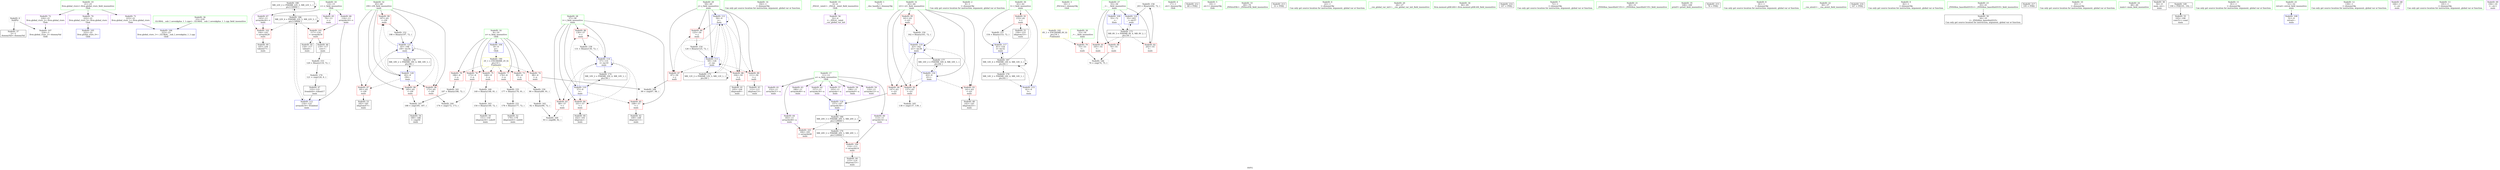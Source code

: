 digraph "SVFG" {
	label="SVFG";

	Node0x55e6ee395c10 [shape=record,color=grey,label="{NodeID: 0\nNullPtr}"];
	Node0x55e6ee395c10 -> Node0x55e6ee3ae980[style=solid];
	Node0x55e6ee395c10 -> Node0x55e6ee3afc50[style=solid];
	Node0x55e6ee3c07d0 [shape=record,color=black,label="{NodeID: 180\nMR_22V_2 = PHI(MR_22V_3, MR_22V_1, )\npts\{150000 \}\n}"];
	Node0x55e6ee3c07d0 -> Node0x55e6ee3af7b0[style=dashed];
	Node0x55e6ee3c07d0 -> Node0x55e6ee3c07d0[style=dashed];
	Node0x55e6ee3c07d0 -> Node0x55e6ee3c25d0[style=dashed];
	Node0x55e6ee3af3a0 [shape=record,color=red,label="{NodeID: 97\n181\<--65\n\<--i39\nmain\n}"];
	Node0x55e6ee3af3a0 -> Node0x55e6ee3b0700[style=solid];
	Node0x55e6ee396b00 [shape=record,color=green,label="{NodeID: 14\n192\<--1\n\<--dummyObj\nCan only get source location for instruction, argument, global var or function.}"];
	Node0x55e6ee3affc0 [shape=record,color=blue,label="{NodeID: 111\n59\<--9\nj\<--\nmain\n}"];
	Node0x55e6ee3affc0 -> Node0x55e6ee3b2330[style=dashed];
	Node0x55e6ee3affc0 -> Node0x55e6ee3b2400[style=dashed];
	Node0x55e6ee3affc0 -> Node0x55e6ee3b24d0[style=dashed];
	Node0x55e6ee3affc0 -> Node0x55e6ee3b25a0[style=dashed];
	Node0x55e6ee3affc0 -> Node0x55e6ee3affc0[style=dashed];
	Node0x55e6ee3affc0 -> Node0x55e6ee3b0160[style=dashed];
	Node0x55e6ee3affc0 -> Node0x55e6ee3beed0[style=dashed];
	Node0x55e6ee3ae170 [shape=record,color=green,label="{NodeID: 28\n57\<--58\ni\<--i_field_insensitive\nmain\n}"];
	Node0x55e6ee3ae170 -> Node0x55e6ee3b1ff0[style=solid];
	Node0x55e6ee3ae170 -> Node0x55e6ee3b20c0[style=solid];
	Node0x55e6ee3ae170 -> Node0x55e6ee3b2190[style=solid];
	Node0x55e6ee3ae170 -> Node0x55e6ee3b2260[style=solid];
	Node0x55e6ee3ae170 -> Node0x55e6ee3afef0[style=solid];
	Node0x55e6ee3ae170 -> Node0x55e6ee3b0230[style=solid];
	Node0x55e6ee3aedf0 [shape=record,color=black,label="{NodeID: 42\n109\<--108\nidxprom11\<--\nmain\n}"];
	Node0x55e6ee3b0970 [shape=record,color=purple,label="{NodeID: 56\n32\<--4\n\<--_ZStL8__ioinit\n__cxx_global_var_init\n}"];
	Node0x55e6ee3b6f10 [shape=record,color=grey,label="{NodeID: 153\n120 = Binary(119, 72, )\n}"];
	Node0x55e6ee3b6f10 -> Node0x55e6ee3b8890[style=solid];
	Node0x55e6ee3b14d0 [shape=record,color=purple,label="{NodeID: 70\n222\<--21\nllvm.global_ctors_0\<--llvm.global_ctors\nGlob }"];
	Node0x55e6ee3b14d0 -> Node0x55e6ee3afa50[style=solid];
	Node0x55e6ee3b8410 [shape=record,color=grey,label="{NodeID: 167\n188 = cmp(185, 187, )\n}"];
	Node0x55e6ee3b8410 -> Node0x55e6ee3b07d0[style=solid];
	Node0x55e6ee3b20c0 [shape=record,color=red,label="{NodeID: 84\n101\<--57\n\<--i\nmain\n}"];
	Node0x55e6ee3b20c0 -> Node0x55e6ee3aec50[style=solid];
	Node0x55e6ee394d20 [shape=record,color=green,label="{NodeID: 1\n7\<--1\n__dso_handle\<--dummyObj\nGlob }"];
	Node0x55e6ee3af470 [shape=record,color=red,label="{NodeID: 98\n185\<--65\n\<--i39\nmain\n}"];
	Node0x55e6ee3af470 -> Node0x55e6ee3b8410[style=solid];
	Node0x55e6ee396bd0 [shape=record,color=green,label="{NodeID: 15\n4\<--6\n_ZStL8__ioinit\<--_ZStL8__ioinit_field_insensitive\nGlob }"];
	Node0x55e6ee396bd0 -> Node0x55e6ee3b0970[style=solid];
	Node0x55e6ee3b0090 [shape=record,color=blue,label="{NodeID: 112\n116\<--122\narrayidx16\<--frombool\nmain\n}"];
	Node0x55e6ee3b0090 -> Node0x55e6ee3c25d0[style=dashed];
	Node0x55e6ee3ae240 [shape=record,color=green,label="{NodeID: 29\n59\<--60\nj\<--j_field_insensitive\nmain\n}"];
	Node0x55e6ee3ae240 -> Node0x55e6ee3b2330[style=solid];
	Node0x55e6ee3ae240 -> Node0x55e6ee3b2400[style=solid];
	Node0x55e6ee3ae240 -> Node0x55e6ee3b24d0[style=solid];
	Node0x55e6ee3ae240 -> Node0x55e6ee3b25a0[style=solid];
	Node0x55e6ee3ae240 -> Node0x55e6ee3affc0[style=solid];
	Node0x55e6ee3ae240 -> Node0x55e6ee3b0160[style=solid];
	Node0x55e6ee3aeec0 [shape=record,color=black,label="{NodeID: 43\n112\<--111\nidxprom13\<--\nmain\n}"];
	Node0x55e6ee3b0a40 [shape=record,color=purple,label="{NodeID: 57\n103\<--11\narrayidx\<--a\nmain\n}"];
	Node0x55e6ee3b7090 [shape=record,color=grey,label="{NodeID: 154\n126 = Binary(125, 72, )\n}"];
	Node0x55e6ee3b7090 -> Node0x55e6ee3b0160[style=solid];
	Node0x55e6ee3b15d0 [shape=record,color=purple,label="{NodeID: 71\n223\<--21\nllvm.global_ctors_1\<--llvm.global_ctors\nGlob }"];
	Node0x55e6ee3b15d0 -> Node0x55e6ee3afb50[style=solid];
	Node0x55e6ee3b8590 [shape=record,color=grey,label="{NodeID: 168\n99 = cmp(97, 98, )\n}"];
	Node0x55e6ee3b2190 [shape=record,color=red,label="{NodeID: 85\n108\<--57\n\<--i\nmain\n}"];
	Node0x55e6ee3b2190 -> Node0x55e6ee3aedf0[style=solid];
	Node0x55e6ee395f70 [shape=record,color=green,label="{NodeID: 2\n9\<--1\n\<--dummyObj\nCan only get source location for instruction, argument, global var or function.}"];
	Node0x55e6ee3af540 [shape=record,color=red,label="{NodeID: 99\n197\<--65\n\<--i39\nmain\n}"];
	Node0x55e6ee3af540 -> Node0x55e6ee3b6d90[style=solid];
	Node0x55e6ee3ad8d0 [shape=record,color=green,label="{NodeID: 16\n8\<--10\nn\<--n_field_insensitive\nGlob }"];
	Node0x55e6ee3ad8d0 -> Node0x55e6ee3b17d0[style=solid];
	Node0x55e6ee3ad8d0 -> Node0x55e6ee3b18a0[style=solid];
	Node0x55e6ee3ad8d0 -> Node0x55e6ee3b1970[style=solid];
	Node0x55e6ee3ad8d0 -> Node0x55e6ee3b1a40[style=solid];
	Node0x55e6ee3ad8d0 -> Node0x55e6ee3b1b10[style=solid];
	Node0x55e6ee3ad8d0 -> Node0x55e6ee3b1be0[style=solid];
	Node0x55e6ee3ad8d0 -> Node0x55e6ee3af950[style=solid];
	Node0x55e6ee3b0160 [shape=record,color=blue,label="{NodeID: 113\n59\<--126\nj\<--inc\nmain\n}"];
	Node0x55e6ee3b0160 -> Node0x55e6ee3b2330[style=dashed];
	Node0x55e6ee3b0160 -> Node0x55e6ee3b2400[style=dashed];
	Node0x55e6ee3b0160 -> Node0x55e6ee3b24d0[style=dashed];
	Node0x55e6ee3b0160 -> Node0x55e6ee3b25a0[style=dashed];
	Node0x55e6ee3b0160 -> Node0x55e6ee3affc0[style=dashed];
	Node0x55e6ee3b0160 -> Node0x55e6ee3b0160[style=dashed];
	Node0x55e6ee3b0160 -> Node0x55e6ee3beed0[style=dashed];
	Node0x55e6ee3ae310 [shape=record,color=green,label="{NodeID: 30\n61\<--62\nl\<--l_field_insensitive\nmain\n}"];
	Node0x55e6ee3ae310 -> Node0x55e6ee3b2670[style=solid];
	Node0x55e6ee3ae310 -> Node0x55e6ee3b4ae0[style=solid];
	Node0x55e6ee3ae310 -> Node0x55e6ee3b4c80[style=solid];
	Node0x55e6ee3aef90 [shape=record,color=black,label="{NodeID: 44\n115\<--114\nidxprom15\<--\nmain\n}"];
	Node0x55e6ee3b0b10 [shape=record,color=purple,label="{NodeID: 58\n106\<--11\narrayidx9\<--a\nmain\n}"];
	Node0x55e6ee3b7210 [shape=record,color=grey,label="{NodeID: 155\n177 = Binary(176, 91, )\n}"];
	Node0x55e6ee3b7210 -> Node0x55e6ee3b6c10[style=solid];
	Node0x55e6ee3b16d0 [shape=record,color=purple,label="{NodeID: 72\n224\<--21\nllvm.global_ctors_2\<--llvm.global_ctors\nGlob }"];
	Node0x55e6ee3b16d0 -> Node0x55e6ee3afc50[style=solid];
	Node0x55e6ee3b8710 [shape=record,color=grey,label="{NodeID: 169\n93 = cmp(88, 92, )\n}"];
	Node0x55e6ee3b2260 [shape=record,color=red,label="{NodeID: 86\n130\<--57\n\<--i\nmain\n}"];
	Node0x55e6ee3b2260 -> Node0x55e6ee3b7690[style=solid];
	Node0x55e6ee395db0 [shape=record,color=green,label="{NodeID: 3\n16\<--1\n_ZSt3cin\<--dummyObj\nGlob }"];
	Node0x55e6ee3af610 [shape=record,color=red,label="{NodeID: 100\n114\<--113\n\<--arrayidx14\nmain\n}"];
	Node0x55e6ee3af610 -> Node0x55e6ee3aef90[style=solid];
	Node0x55e6ee3ad960 [shape=record,color=green,label="{NodeID: 17\n11\<--12\na\<--a_field_insensitive\nGlob }"];
	Node0x55e6ee3ad960 -> Node0x55e6ee3b0a40[style=solid];
	Node0x55e6ee3ad960 -> Node0x55e6ee3b0b10[style=solid];
	Node0x55e6ee3ad960 -> Node0x55e6ee3b0be0[style=solid];
	Node0x55e6ee3ad960 -> Node0x55e6ee3b0cb0[style=solid];
	Node0x55e6ee3ad960 -> Node0x55e6ee3b0d80[style=solid];
	Node0x55e6ee3ad960 -> Node0x55e6ee3b0e50[style=solid];
	Node0x55e6ee3ad960 -> Node0x55e6ee3b0f20[style=solid];
	Node0x55e6ee3ad960 -> Node0x55e6ee3b0ff0[style=solid];
	Node0x55e6ee3b0230 [shape=record,color=blue,label="{NodeID: 114\n57\<--131\ni\<--inc19\nmain\n}"];
	Node0x55e6ee3b0230 -> Node0x55e6ee3b1ff0[style=dashed];
	Node0x55e6ee3b0230 -> Node0x55e6ee3b20c0[style=dashed];
	Node0x55e6ee3b0230 -> Node0x55e6ee3b2190[style=dashed];
	Node0x55e6ee3b0230 -> Node0x55e6ee3b2260[style=dashed];
	Node0x55e6ee3b0230 -> Node0x55e6ee3b0230[style=dashed];
	Node0x55e6ee3b0230 -> Node0x55e6ee3be9d0[style=dashed];
	Node0x55e6ee3ae3e0 [shape=record,color=green,label="{NodeID: 31\n63\<--64\ni21\<--i21_field_insensitive\nmain\n}"];
	Node0x55e6ee3ae3e0 -> Node0x55e6ee3b2740[style=solid];
	Node0x55e6ee3ae3e0 -> Node0x55e6ee3b2810[style=solid];
	Node0x55e6ee3ae3e0 -> Node0x55e6ee3b28e0[style=solid];
	Node0x55e6ee3ae3e0 -> Node0x55e6ee3b29b0[style=solid];
	Node0x55e6ee3ae3e0 -> Node0x55e6ee3b4bb0[style=solid];
	Node0x55e6ee3ae3e0 -> Node0x55e6ee3b4e20[style=solid];
	Node0x55e6ee3af060 [shape=record,color=black,label="{NodeID: 45\n118\<--117\ntobool\<--\nmain\n}"];
	Node0x55e6ee3b0be0 [shape=record,color=purple,label="{NodeID: 59\n110\<--11\narrayidx12\<--a\nmain\n}"];
	Node0x55e6ee3b7390 [shape=record,color=grey,label="{NodeID: 156\n203 = Binary(202, 72, )\n}"];
	Node0x55e6ee3b7390 -> Node0x55e6ee3b5090[style=solid];
	Node0x55e6ee3b17d0 [shape=record,color=red,label="{NodeID: 73\n89\<--8\n\<--n\nmain\n}"];
	Node0x55e6ee3b17d0 -> Node0x55e6ee3b7810[style=solid];
	Node0x55e6ee3b8890 [shape=record,color=grey,label="{NodeID: 170\n121 = cmp(120, 9, )\n}"];
	Node0x55e6ee3b8890 -> Node0x55e6ee3af200[style=solid];
	Node0x55e6ee3b2330 [shape=record,color=red,label="{NodeID: 87\n97\<--59\n\<--j\nmain\n}"];
	Node0x55e6ee3b2330 -> Node0x55e6ee3b8590[style=solid];
	Node0x55e6ee3975b0 [shape=record,color=green,label="{NodeID: 4\n17\<--1\n.str\<--dummyObj\nGlob }"];
	Node0x55e6ee3af6e0 [shape=record,color=red,label="{NodeID: 101\n117\<--116\n\<--arrayidx16\nmain\n}"];
	Node0x55e6ee3af6e0 -> Node0x55e6ee3af060[style=solid];
	Node0x55e6ee3af6e0 -> Node0x55e6ee3af130[style=solid];
	Node0x55e6ee3ad9f0 [shape=record,color=green,label="{NodeID: 18\n13\<--15\nv\<--v_field_insensitive\nGlob }"];
	Node0x55e6ee3ad9f0 -> Node0x55e6ee3b10c0[style=solid];
	Node0x55e6ee3ad9f0 -> Node0x55e6ee3b1190[style=solid];
	Node0x55e6ee3ad9f0 -> Node0x55e6ee3b1260[style=solid];
	Node0x55e6ee3b4ae0 [shape=record,color=blue,label="{NodeID: 115\n61\<--9\nl\<--\nmain\n}"];
	Node0x55e6ee3b4ae0 -> Node0x55e6ee3c2ad0[style=dashed];
	Node0x55e6ee3ae4b0 [shape=record,color=green,label="{NodeID: 32\n65\<--66\ni39\<--i39_field_insensitive\nmain\n}"];
	Node0x55e6ee3ae4b0 -> Node0x55e6ee3af2d0[style=solid];
	Node0x55e6ee3ae4b0 -> Node0x55e6ee3af3a0[style=solid];
	Node0x55e6ee3ae4b0 -> Node0x55e6ee3af470[style=solid];
	Node0x55e6ee3ae4b0 -> Node0x55e6ee3af540[style=solid];
	Node0x55e6ee3ae4b0 -> Node0x55e6ee3b4ef0[style=solid];
	Node0x55e6ee3ae4b0 -> Node0x55e6ee3b4fc0[style=solid];
	Node0x55e6ee3ce410 [shape=record,color=black,label="{NodeID: 212\n68 = PHI()\n}"];
	Node0x55e6ee3af130 [shape=record,color=black,label="{NodeID: 46\n119\<--117\nconv\<--\nmain\n}"];
	Node0x55e6ee3af130 -> Node0x55e6ee3b6f10[style=solid];
	Node0x55e6ee3b0cb0 [shape=record,color=purple,label="{NodeID: 60\n113\<--11\narrayidx14\<--a\nmain\n}"];
	Node0x55e6ee3b0cb0 -> Node0x55e6ee3af610[style=solid];
	Node0x55e6ee3b7510 [shape=record,color=grey,label="{NodeID: 157\n154 = Binary(153, 72, )\n}"];
	Node0x55e6ee3b7510 -> Node0x55e6ee3b4c80[style=solid];
	Node0x55e6ee3b18a0 [shape=record,color=red,label="{NodeID: 74\n98\<--8\n\<--n\nmain\n}"];
	Node0x55e6ee3b18a0 -> Node0x55e6ee3b8590[style=solid];
	Node0x55e6ee3b2400 [shape=record,color=red,label="{NodeID: 88\n104\<--59\n\<--j\nmain\n}"];
	Node0x55e6ee3b2400 -> Node0x55e6ee3aed20[style=solid];
	Node0x55e6ee397640 [shape=record,color=green,label="{NodeID: 5\n19\<--1\n.str.1\<--dummyObj\nGlob }"];
	Node0x55e6ee3af7b0 [shape=record,color=red,label="{NodeID: 102\n144\<--143\n\<--arrayidx26\nmain\n}"];
	Node0x55e6ee3af7b0 -> Node0x55e6ee3b03c0[style=solid];
	Node0x55e6ee3ada80 [shape=record,color=green,label="{NodeID: 19\n21\<--25\nllvm.global_ctors\<--llvm.global_ctors_field_insensitive\nGlob }"];
	Node0x55e6ee3ada80 -> Node0x55e6ee3b14d0[style=solid];
	Node0x55e6ee3ada80 -> Node0x55e6ee3b15d0[style=solid];
	Node0x55e6ee3ada80 -> Node0x55e6ee3b16d0[style=solid];
	Node0x55e6ee3b4bb0 [shape=record,color=blue,label="{NodeID: 116\n63\<--9\ni21\<--\nmain\n}"];
	Node0x55e6ee3b4bb0 -> Node0x55e6ee3b2740[style=dashed];
	Node0x55e6ee3b4bb0 -> Node0x55e6ee3b2810[style=dashed];
	Node0x55e6ee3b4bb0 -> Node0x55e6ee3b28e0[style=dashed];
	Node0x55e6ee3b4bb0 -> Node0x55e6ee3b29b0[style=dashed];
	Node0x55e6ee3b4bb0 -> Node0x55e6ee3b4e20[style=dashed];
	Node0x55e6ee3b4bb0 -> Node0x55e6ee3bf8d0[style=dashed];
	Node0x55e6ee3ae580 [shape=record,color=green,label="{NodeID: 33\n69\<--70\n_ZNSirsERi\<--_ZNSirsERi_field_insensitive\n}"];
	Node0x55e6ee3ce510 [shape=record,color=black,label="{NodeID: 213\n33 = PHI()\n}"];
	Node0x55e6ee3af200 [shape=record,color=black,label="{NodeID: 47\n122\<--121\nfrombool\<--tobool17\nmain\n}"];
	Node0x55e6ee3af200 -> Node0x55e6ee3b0090[style=solid];
	Node0x55e6ee3b0d80 [shape=record,color=purple,label="{NodeID: 61\n152\<--11\narrayidx31\<--a\nmain\n}"];
	Node0x55e6ee3b7690 [shape=record,color=grey,label="{NodeID: 158\n131 = Binary(130, 72, )\n}"];
	Node0x55e6ee3b7690 -> Node0x55e6ee3b0230[style=solid];
	Node0x55e6ee3b1970 [shape=record,color=red,label="{NodeID: 75\n148\<--8\n\<--n\nmain\n}"];
	Node0x55e6ee3b1970 -> Node0x55e6ee3b7990[style=solid];
	Node0x55e6ee3b24d0 [shape=record,color=red,label="{NodeID: 89\n111\<--59\n\<--j\nmain\n}"];
	Node0x55e6ee3b24d0 -> Node0x55e6ee3aeec0[style=solid];
	Node0x55e6ee396060 [shape=record,color=green,label="{NodeID: 6\n22\<--1\n\<--dummyObj\nCan only get source location for instruction, argument, global var or function.}"];
	Node0x55e6ee3c25d0 [shape=record,color=black,label="{NodeID: 186\nMR_22V_4 = PHI(MR_22V_5, MR_22V_3, )\npts\{150000 \}\n}"];
	Node0x55e6ee3c25d0 -> Node0x55e6ee3af6e0[style=dashed];
	Node0x55e6ee3c25d0 -> Node0x55e6ee3af7b0[style=dashed];
	Node0x55e6ee3c25d0 -> Node0x55e6ee3b0090[style=dashed];
	Node0x55e6ee3c25d0 -> Node0x55e6ee3c07d0[style=dashed];
	Node0x55e6ee3c25d0 -> Node0x55e6ee3c25d0[style=dashed];
	Node0x55e6ee3af880 [shape=record,color=red,label="{NodeID: 103\n184\<--183\n\<--arrayidx48\nmain\n}"];
	Node0x55e6ee3adb10 [shape=record,color=green,label="{NodeID: 20\n26\<--27\n__cxx_global_var_init\<--__cxx_global_var_init_field_insensitive\n}"];
	Node0x55e6ee3b4c80 [shape=record,color=blue,label="{NodeID: 117\n61\<--154\nl\<--inc32\nmain\n}"];
	Node0x55e6ee3b4c80 -> Node0x55e6ee3c2ad0[style=dashed];
	Node0x55e6ee3ae680 [shape=record,color=green,label="{NodeID: 34\n84\<--85\nllvm.memset.p0i8.i64\<--llvm.memset.p0i8.i64_field_insensitive\n}"];
	Node0x55e6ee3ce610 [shape=record,color=black,label="{NodeID: 214\n107 = PHI()\n}"];
	Node0x55e6ee3b02f0 [shape=record,color=black,label="{NodeID: 48\n142\<--141\nidxprom25\<--\nmain\n}"];
	Node0x55e6ee3b0e50 [shape=record,color=purple,label="{NodeID: 62\n157\<--11\narrayidx34\<--a\nmain\n}"];
	Node0x55e6ee3b0e50 -> Node0x55e6ee3b4d50[style=solid];
	Node0x55e6ee3b7810 [shape=record,color=grey,label="{NodeID: 159\n90 = Binary(89, 91, )\n}"];
	Node0x55e6ee3b7810 -> Node0x55e6ee3b7c90[style=solid];
	Node0x55e6ee3b1a40 [shape=record,color=red,label="{NodeID: 76\n173\<--8\n\<--n\nmain\n}"];
	Node0x55e6ee3b1a40 -> Node0x55e6ee3b7f90[style=solid];
	Node0x55e6ee3be4d0 [shape=record,color=black,label="{NodeID: 173\nMR_8V_3 = PHI(MR_8V_4, MR_8V_2, )\npts\{56 \}\n}"];
	Node0x55e6ee3be4d0 -> Node0x55e6ee3b1d80[style=dashed];
	Node0x55e6ee3be4d0 -> Node0x55e6ee3b1e50[style=dashed];
	Node0x55e6ee3be4d0 -> Node0x55e6ee3b1f20[style=dashed];
	Node0x55e6ee3be4d0 -> Node0x55e6ee3b5090[style=dashed];
	Node0x55e6ee3b25a0 [shape=record,color=red,label="{NodeID: 90\n125\<--59\n\<--j\nmain\n}"];
	Node0x55e6ee3b25a0 -> Node0x55e6ee3b7090[style=solid];
	Node0x55e6ee3960f0 [shape=record,color=green,label="{NodeID: 7\n72\<--1\n\<--dummyObj\nCan only get source location for instruction, argument, global var or function.}"];
	Node0x55e6ee3c2ad0 [shape=record,color=black,label="{NodeID: 187\nMR_14V_4 = PHI(MR_14V_6, MR_14V_3, )\npts\{62 \}\n}"];
	Node0x55e6ee3c2ad0 -> Node0x55e6ee3b2670[style=dashed];
	Node0x55e6ee3c2ad0 -> Node0x55e6ee3b4c80[style=dashed];
	Node0x55e6ee3c2ad0 -> Node0x55e6ee3bf3d0[style=dashed];
	Node0x55e6ee3c2ad0 -> Node0x55e6ee3c2ad0[style=dashed];
	Node0x55e6ee3af950 [shape=record,color=blue,label="{NodeID: 104\n8\<--9\nn\<--\nGlob }"];
	Node0x55e6ee3af950 -> Node0x55e6ee3c39d0[style=dashed];
	Node0x55e6ee3adba0 [shape=record,color=green,label="{NodeID: 21\n30\<--31\n_ZNSt8ios_base4InitC1Ev\<--_ZNSt8ios_base4InitC1Ev_field_insensitive\n}"];
	Node0x55e6ee3b4d50 [shape=record,color=blue,label="{NodeID: 118\n157\<--147\narrayidx34\<--\nmain\n}"];
	Node0x55e6ee3b4d50 -> Node0x55e6ee3c34d0[style=dashed];
	Node0x55e6ee3ae780 [shape=record,color=green,label="{NodeID: 35\n168\<--169\nprintf\<--printf_field_insensitive\n}"];
	Node0x55e6ee3ce710 [shape=record,color=black,label="{NodeID: 215\n78 = PHI()\n}"];
	Node0x55e6ee3b03c0 [shape=record,color=black,label="{NodeID: 49\n145\<--144\ntobool27\<--\nmain\n}"];
	Node0x55e6ee3b0f20 [shape=record,color=purple,label="{NodeID: 63\n180\<--11\narrayidx46\<--a\nmain\n}"];
	Node0x55e6ee3b7990 [shape=record,color=grey,label="{NodeID: 160\n149 = Binary(148, 91, )\n}"];
	Node0x55e6ee3b7990 -> Node0x55e6ee3b7e10[style=solid];
	Node0x55e6ee3b1b10 [shape=record,color=red,label="{NodeID: 77\n176\<--8\n\<--n\nmain\n}"];
	Node0x55e6ee3b1b10 -> Node0x55e6ee3b7210[style=solid];
	Node0x55e6ee3be9d0 [shape=record,color=black,label="{NodeID: 174\nMR_10V_2 = PHI(MR_10V_4, MR_10V_1, )\npts\{58 \}\n}"];
	Node0x55e6ee3be9d0 -> Node0x55e6ee3afef0[style=dashed];
	Node0x55e6ee3b2670 [shape=record,color=red,label="{NodeID: 91\n153\<--61\n\<--l\nmain\n}"];
	Node0x55e6ee3b2670 -> Node0x55e6ee3b0560[style=solid];
	Node0x55e6ee3b2670 -> Node0x55e6ee3b7510[style=solid];
	Node0x55e6ee397190 [shape=record,color=green,label="{NodeID: 8\n81\<--1\n\<--dummyObj\nCan only get source location for instruction, argument, global var or function.}"];
	Node0x55e6ee3afa50 [shape=record,color=blue,label="{NodeID: 105\n222\<--22\nllvm.global_ctors_0\<--\nGlob }"];
	Node0x55e6ee3adc30 [shape=record,color=green,label="{NodeID: 22\n36\<--37\n__cxa_atexit\<--__cxa_atexit_field_insensitive\n}"];
	Node0x55e6ee3b4e20 [shape=record,color=blue,label="{NodeID: 119\n63\<--162\ni21\<--inc36\nmain\n}"];
	Node0x55e6ee3b4e20 -> Node0x55e6ee3b2740[style=dashed];
	Node0x55e6ee3b4e20 -> Node0x55e6ee3b2810[style=dashed];
	Node0x55e6ee3b4e20 -> Node0x55e6ee3b28e0[style=dashed];
	Node0x55e6ee3b4e20 -> Node0x55e6ee3b29b0[style=dashed];
	Node0x55e6ee3b4e20 -> Node0x55e6ee3b4e20[style=dashed];
	Node0x55e6ee3b4e20 -> Node0x55e6ee3bf8d0[style=dashed];
	Node0x55e6ee3ae880 [shape=record,color=green,label="{NodeID: 36\n23\<--218\n_GLOBAL__sub_I_sevenkplus_1_1.cpp\<--_GLOBAL__sub_I_sevenkplus_1_1.cpp_field_insensitive\n}"];
	Node0x55e6ee3ae880 -> Node0x55e6ee3afb50[style=solid];
	Node0x55e6ee3cee90 [shape=record,color=black,label="{NodeID: 216\n167 = PHI()\n}"];
	Node0x55e6ee3b0490 [shape=record,color=black,label="{NodeID: 50\n151\<--150\nidxprom30\<--sub29\nmain\n}"];
	Node0x55e6ee3b0ff0 [shape=record,color=purple,label="{NodeID: 64\n183\<--11\narrayidx48\<--a\nmain\n}"];
	Node0x55e6ee3b0ff0 -> Node0x55e6ee3af880[style=solid];
	Node0x55e6ee3b7b10 [shape=record,color=grey,label="{NodeID: 161\n187 = Binary(186, 72, )\n}"];
	Node0x55e6ee3b7b10 -> Node0x55e6ee3b8410[style=solid];
	Node0x55e6ee3b1be0 [shape=record,color=red,label="{NodeID: 78\n186\<--8\n\<--n\nmain\n}"];
	Node0x55e6ee3b1be0 -> Node0x55e6ee3b7b10[style=solid];
	Node0x55e6ee3beed0 [shape=record,color=black,label="{NodeID: 175\nMR_12V_2 = PHI(MR_12V_3, MR_12V_1, )\npts\{60 \}\n}"];
	Node0x55e6ee3beed0 -> Node0x55e6ee3affc0[style=dashed];
	Node0x55e6ee3beed0 -> Node0x55e6ee3beed0[style=dashed];
	Node0x55e6ee3b2740 [shape=record,color=red,label="{NodeID: 92\n137\<--63\n\<--i21\nmain\n}"];
	Node0x55e6ee3b2740 -> Node0x55e6ee3b8110[style=solid];
	Node0x55e6ee397260 [shape=record,color=green,label="{NodeID: 9\n82\<--1\n\<--dummyObj\nCan only get source location for instruction, argument, global var or function.}"];
	Node0x55e6ee3c34d0 [shape=record,color=black,label="{NodeID: 189\nMR_20V_3 = PHI(MR_20V_5, MR_20V_2, )\npts\{120000 \}\n}"];
	Node0x55e6ee3c34d0 -> Node0x55e6ee3af880[style=dashed];
	Node0x55e6ee3c34d0 -> Node0x55e6ee3b4d50[style=dashed];
	Node0x55e6ee3c34d0 -> Node0x55e6ee3c02d0[style=dashed];
	Node0x55e6ee3c34d0 -> Node0x55e6ee3c34d0[style=dashed];
	Node0x55e6ee3afb50 [shape=record,color=blue,label="{NodeID: 106\n223\<--23\nllvm.global_ctors_1\<--_GLOBAL__sub_I_sevenkplus_1_1.cpp\nGlob }"];
	Node0x55e6ee3add00 [shape=record,color=green,label="{NodeID: 23\n35\<--41\n_ZNSt8ios_base4InitD1Ev\<--_ZNSt8ios_base4InitD1Ev_field_insensitive\n}"];
	Node0x55e6ee3add00 -> Node0x55e6ee3aeb50[style=solid];
	Node0x55e6ee3b4ef0 [shape=record,color=blue,label="{NodeID: 120\n65\<--9\ni39\<--\nmain\n}"];
	Node0x55e6ee3b4ef0 -> Node0x55e6ee3af2d0[style=dashed];
	Node0x55e6ee3b4ef0 -> Node0x55e6ee3af3a0[style=dashed];
	Node0x55e6ee3b4ef0 -> Node0x55e6ee3af470[style=dashed];
	Node0x55e6ee3b4ef0 -> Node0x55e6ee3af540[style=dashed];
	Node0x55e6ee3b4ef0 -> Node0x55e6ee3b4fc0[style=dashed];
	Node0x55e6ee3b4ef0 -> Node0x55e6ee3bfdd0[style=dashed];
	Node0x55e6ee3ae980 [shape=record,color=black,label="{NodeID: 37\n2\<--3\ndummyVal\<--dummyVal\n}"];
	Node0x55e6ee3cef90 [shape=record,color=black,label="{NodeID: 217\n195 = PHI()\n}"];
	Node0x55e6ee3b0560 [shape=record,color=black,label="{NodeID: 51\n156\<--153\nidxprom33\<--\nmain\n}"];
	Node0x55e6ee3b10c0 [shape=record,color=purple,label="{NodeID: 65\n79\<--13\n\<--v\nmain\n}"];
	Node0x55e6ee3b7c90 [shape=record,color=grey,label="{NodeID: 162\n92 = Binary(90, 72, )\n}"];
	Node0x55e6ee3b7c90 -> Node0x55e6ee3b8710[style=solid];
	Node0x55e6ee3b1cb0 [shape=record,color=red,label="{NodeID: 79\n75\<--53\n\<--_\nmain\n}"];
	Node0x55e6ee3b1cb0 -> Node0x55e6ee3b8290[style=solid];
	Node0x55e6ee3bf3d0 [shape=record,color=black,label="{NodeID: 176\nMR_14V_2 = PHI(MR_14V_4, MR_14V_1, )\npts\{62 \}\n}"];
	Node0x55e6ee3bf3d0 -> Node0x55e6ee3b4ae0[style=dashed];
	Node0x55e6ee3b2810 [shape=record,color=red,label="{NodeID: 93\n141\<--63\n\<--i21\nmain\n}"];
	Node0x55e6ee3b2810 -> Node0x55e6ee3b02f0[style=solid];
	Node0x55e6ee397330 [shape=record,color=green,label="{NodeID: 10\n83\<--1\n\<--dummyObj\nCan only get source location for instruction, argument, global var or function.}"];
	Node0x55e6ee3c39d0 [shape=record,color=yellow,style=double,label="{NodeID: 190\n2V_1 = ENCHI(MR_2V_0)\npts\{10 \}\nFun[main]}"];
	Node0x55e6ee3c39d0 -> Node0x55e6ee3b17d0[style=dashed];
	Node0x55e6ee3c39d0 -> Node0x55e6ee3b18a0[style=dashed];
	Node0x55e6ee3c39d0 -> Node0x55e6ee3b1970[style=dashed];
	Node0x55e6ee3c39d0 -> Node0x55e6ee3b1a40[style=dashed];
	Node0x55e6ee3c39d0 -> Node0x55e6ee3b1b10[style=dashed];
	Node0x55e6ee3c39d0 -> Node0x55e6ee3b1be0[style=dashed];
	Node0x55e6ee3afc50 [shape=record,color=blue, style = dotted,label="{NodeID: 107\n224\<--3\nllvm.global_ctors_2\<--dummyVal\nGlob }"];
	Node0x55e6ee3ade00 [shape=record,color=green,label="{NodeID: 24\n48\<--49\nmain\<--main_field_insensitive\n}"];
	Node0x55e6ee3b4fc0 [shape=record,color=blue,label="{NodeID: 121\n65\<--198\ni39\<--inc54\nmain\n}"];
	Node0x55e6ee3b4fc0 -> Node0x55e6ee3af2d0[style=dashed];
	Node0x55e6ee3b4fc0 -> Node0x55e6ee3af3a0[style=dashed];
	Node0x55e6ee3b4fc0 -> Node0x55e6ee3af470[style=dashed];
	Node0x55e6ee3b4fc0 -> Node0x55e6ee3af540[style=dashed];
	Node0x55e6ee3b4fc0 -> Node0x55e6ee3b4fc0[style=dashed];
	Node0x55e6ee3b4fc0 -> Node0x55e6ee3bfdd0[style=dashed];
	Node0x55e6ee3aea80 [shape=record,color=black,label="{NodeID: 38\n50\<--9\nmain_ret\<--\nmain\n}"];
	Node0x55e6ee3b0630 [shape=record,color=black,label="{NodeID: 52\n179\<--178\nidxprom45\<--sub44\nmain\n}"];
	Node0x55e6ee3b64f0 [shape=record,color=black,label="{NodeID: 149\n190 = PHI(191, 192, )\n}"];
	Node0x55e6ee3b64f0 -> Node0x55e6ee3b08a0[style=solid];
	Node0x55e6ee3b1190 [shape=record,color=purple,label="{NodeID: 66\n116\<--13\narrayidx16\<--v\nmain\n}"];
	Node0x55e6ee3b1190 -> Node0x55e6ee3af6e0[style=solid];
	Node0x55e6ee3b1190 -> Node0x55e6ee3b0090[style=solid];
	Node0x55e6ee3b7e10 [shape=record,color=grey,label="{NodeID: 163\n150 = Binary(149, 72, )\n}"];
	Node0x55e6ee3b7e10 -> Node0x55e6ee3b0490[style=solid];
	Node0x55e6ee3b1d80 [shape=record,color=red,label="{NodeID: 80\n74\<--55\n\<--__\nmain\n}"];
	Node0x55e6ee3b1d80 -> Node0x55e6ee3b8290[style=solid];
	Node0x55e6ee3bf8d0 [shape=record,color=black,label="{NodeID: 177\nMR_16V_2 = PHI(MR_16V_4, MR_16V_1, )\npts\{64 \}\n}"];
	Node0x55e6ee3bf8d0 -> Node0x55e6ee3b4bb0[style=dashed];
	Node0x55e6ee3b28e0 [shape=record,color=red,label="{NodeID: 94\n147\<--63\n\<--i21\nmain\n}"];
	Node0x55e6ee3b28e0 -> Node0x55e6ee3b4d50[style=solid];
	Node0x55e6ee396890 [shape=record,color=green,label="{NodeID: 11\n91\<--1\n\<--dummyObj\nCan only get source location for instruction, argument, global var or function.}"];
	Node0x55e6ee3afd50 [shape=record,color=blue,label="{NodeID: 108\n51\<--9\nretval\<--\nmain\n}"];
	Node0x55e6ee3adf00 [shape=record,color=green,label="{NodeID: 25\n51\<--52\nretval\<--retval_field_insensitive\nmain\n}"];
	Node0x55e6ee3adf00 -> Node0x55e6ee3afd50[style=solid];
	Node0x55e6ee3b5090 [shape=record,color=blue,label="{NodeID: 122\n55\<--203\n__\<--inc57\nmain\n}"];
	Node0x55e6ee3b5090 -> Node0x55e6ee3be4d0[style=dashed];
	Node0x55e6ee3aeb50 [shape=record,color=black,label="{NodeID: 39\n34\<--35\n\<--_ZNSt8ios_base4InitD1Ev\nCan only get source location for instruction, argument, global var or function.}"];
	Node0x55e6ee3b0700 [shape=record,color=black,label="{NodeID: 53\n182\<--181\nidxprom47\<--\nmain\n}"];
	Node0x55e6ee3b6a90 [shape=record,color=grey,label="{NodeID: 150\n162 = Binary(161, 72, )\n}"];
	Node0x55e6ee3b6a90 -> Node0x55e6ee3b4e20[style=solid];
	Node0x55e6ee3b1260 [shape=record,color=purple,label="{NodeID: 67\n143\<--13\narrayidx26\<--v\nmain\n}"];
	Node0x55e6ee3b1260 -> Node0x55e6ee3af7b0[style=solid];
	Node0x55e6ee3b7f90 [shape=record,color=grey,label="{NodeID: 164\n174 = cmp(172, 173, )\n}"];
	Node0x55e6ee3b1e50 [shape=record,color=red,label="{NodeID: 81\n165\<--55\n\<--__\nmain\n}"];
	Node0x55e6ee3bfdd0 [shape=record,color=black,label="{NodeID: 178\nMR_18V_2 = PHI(MR_18V_4, MR_18V_1, )\npts\{66 \}\n}"];
	Node0x55e6ee3bfdd0 -> Node0x55e6ee3b4ef0[style=dashed];
	Node0x55e6ee3b29b0 [shape=record,color=red,label="{NodeID: 95\n161\<--63\n\<--i21\nmain\n}"];
	Node0x55e6ee3b29b0 -> Node0x55e6ee3b6a90[style=solid];
	Node0x55e6ee396960 [shape=record,color=green,label="{NodeID: 12\n139\<--1\n\<--dummyObj\nCan only get source location for instruction, argument, global var or function.}"];
	Node0x55e6ee3b2a80 [shape=record,color=yellow,style=double,label="{NodeID: 192\n6V_1 = ENCHI(MR_6V_0)\npts\{54 \}\nFun[main]}"];
	Node0x55e6ee3b2a80 -> Node0x55e6ee3b1cb0[style=dashed];
	Node0x55e6ee3afe20 [shape=record,color=blue,label="{NodeID: 109\n55\<--72\n__\<--\nmain\n}"];
	Node0x55e6ee3afe20 -> Node0x55e6ee3be4d0[style=dashed];
	Node0x55e6ee3adfd0 [shape=record,color=green,label="{NodeID: 26\n53\<--54\n_\<--__field_insensitive\nmain\n}"];
	Node0x55e6ee3adfd0 -> Node0x55e6ee3b1cb0[style=solid];
	Node0x55e6ee3aec50 [shape=record,color=black,label="{NodeID: 40\n102\<--101\nidxprom\<--\nmain\n}"];
	Node0x55e6ee3b07d0 [shape=record,color=black,label="{NodeID: 54\n189\<--188\n\<--cmp50\nmain\n}"];
	Node0x55e6ee3b6c10 [shape=record,color=grey,label="{NodeID: 151\n178 = Binary(177, 72, )\n}"];
	Node0x55e6ee3b6c10 -> Node0x55e6ee3b0630[style=solid];
	Node0x55e6ee3b1330 [shape=record,color=purple,label="{NodeID: 68\n166\<--17\n\<--.str\nmain\n}"];
	Node0x55e6ee3b8110 [shape=record,color=grey,label="{NodeID: 165\n138 = cmp(137, 139, )\n}"];
	Node0x55e6ee3b1f20 [shape=record,color=red,label="{NodeID: 82\n202\<--55\n\<--__\nmain\n}"];
	Node0x55e6ee3b1f20 -> Node0x55e6ee3b7390[style=solid];
	Node0x55e6ee3c02d0 [shape=record,color=black,label="{NodeID: 179\nMR_20V_2 = PHI(MR_20V_3, MR_20V_1, )\npts\{120000 \}\n}"];
	Node0x55e6ee3c02d0 -> Node0x55e6ee3af610[style=dashed];
	Node0x55e6ee3c02d0 -> Node0x55e6ee3c34d0[style=dashed];
	Node0x55e6ee3af2d0 [shape=record,color=red,label="{NodeID: 96\n172\<--65\n\<--i39\nmain\n}"];
	Node0x55e6ee3af2d0 -> Node0x55e6ee3b7f90[style=solid];
	Node0x55e6ee396a30 [shape=record,color=green,label="{NodeID: 13\n191\<--1\n\<--dummyObj\nCan only get source location for instruction, argument, global var or function.}"];
	Node0x55e6ee3afef0 [shape=record,color=blue,label="{NodeID: 110\n57\<--9\ni\<--\nmain\n}"];
	Node0x55e6ee3afef0 -> Node0x55e6ee3b1ff0[style=dashed];
	Node0x55e6ee3afef0 -> Node0x55e6ee3b20c0[style=dashed];
	Node0x55e6ee3afef0 -> Node0x55e6ee3b2190[style=dashed];
	Node0x55e6ee3afef0 -> Node0x55e6ee3b2260[style=dashed];
	Node0x55e6ee3afef0 -> Node0x55e6ee3b0230[style=dashed];
	Node0x55e6ee3afef0 -> Node0x55e6ee3be9d0[style=dashed];
	Node0x55e6ee3ae0a0 [shape=record,color=green,label="{NodeID: 27\n55\<--56\n__\<--___field_insensitive\nmain\n}"];
	Node0x55e6ee3ae0a0 -> Node0x55e6ee3b1d80[style=solid];
	Node0x55e6ee3ae0a0 -> Node0x55e6ee3b1e50[style=solid];
	Node0x55e6ee3ae0a0 -> Node0x55e6ee3b1f20[style=solid];
	Node0x55e6ee3ae0a0 -> Node0x55e6ee3afe20[style=solid];
	Node0x55e6ee3ae0a0 -> Node0x55e6ee3b5090[style=solid];
	Node0x55e6ee3aed20 [shape=record,color=black,label="{NodeID: 41\n105\<--104\nidxprom8\<--\nmain\n}"];
	Node0x55e6ee3b08a0 [shape=record,color=black,label="{NodeID: 55\n193\<--190\nconv51\<--cond\nmain\n}"];
	Node0x55e6ee3b6d90 [shape=record,color=grey,label="{NodeID: 152\n198 = Binary(197, 72, )\n}"];
	Node0x55e6ee3b6d90 -> Node0x55e6ee3b4fc0[style=solid];
	Node0x55e6ee3b1400 [shape=record,color=purple,label="{NodeID: 69\n194\<--19\n\<--.str.1\nmain\n}"];
	Node0x55e6ee3b8290 [shape=record,color=grey,label="{NodeID: 166\n76 = cmp(74, 75, )\n}"];
	Node0x55e6ee3b1ff0 [shape=record,color=red,label="{NodeID: 83\n88\<--57\n\<--i\nmain\n}"];
	Node0x55e6ee3b1ff0 -> Node0x55e6ee3b8710[style=solid];
}

